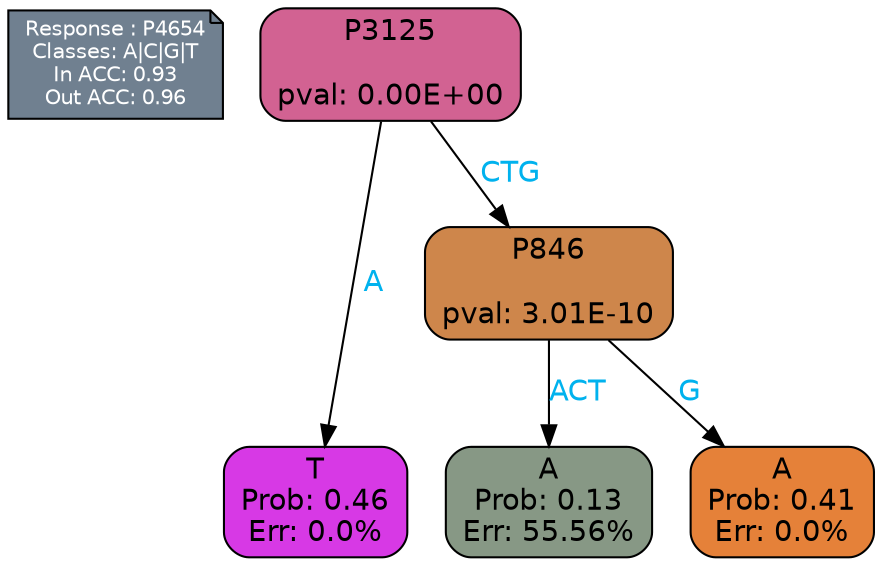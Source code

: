 digraph Tree {
node [shape=box, style="filled, rounded", color="black", fontname=helvetica] ;
graph [ranksep=equally, splines=polylines, bgcolor=transparent, dpi=600] ;
edge [fontname=helvetica] ;
LEGEND [label="Response : P4654
Classes: A|C|G|T
In ACC: 0.93
Out ACC: 0.96
",shape=note,align=left,style=filled,fillcolor="slategray",fontcolor="white",fontsize=10];1 [label="P3125

pval: 0.00E+00", fillcolor="#d26292"] ;
2 [label="T
Prob: 0.46
Err: 0.0%", fillcolor="#d739e5"] ;
3 [label="P846

pval: 3.01E-10", fillcolor="#ce864b"] ;
4 [label="A
Prob: 0.13
Err: 55.56%", fillcolor="#879885"] ;
5 [label="A
Prob: 0.41
Err: 0.0%", fillcolor="#e58139"] ;
1 -> 2 [label="A",fontcolor=deepskyblue2] ;
1 -> 3 [label="CTG",fontcolor=deepskyblue2] ;
3 -> 4 [label="ACT",fontcolor=deepskyblue2] ;
3 -> 5 [label="G",fontcolor=deepskyblue2] ;
{rank = same; 2;4;5;}{rank = same; LEGEND;1;}}